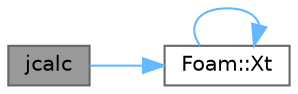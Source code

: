 digraph "jcalc"
{
 // LATEX_PDF_SIZE
  bgcolor="transparent";
  edge [fontname=Helvetica,fontsize=10,labelfontname=Helvetica,labelfontsize=10];
  node [fontname=Helvetica,fontsize=10,shape=box,height=0.2,width=0.4];
  rankdir="LR";
  Node1 [id="Node000001",label="jcalc",height=0.2,width=0.4,color="gray40", fillcolor="grey60", style="filled", fontcolor="black",tooltip=" "];
  Node1 -> Node2 [id="edge1_Node000001_Node000002",color="steelblue1",style="solid",tooltip=" "];
  Node2 [id="Node000002",label="Foam::Xt",height=0.2,width=0.4,color="grey40", fillcolor="white", style="filled",URL="$namespaceFoam.html#a7b72dad73ed455048789c8e502cfc11c",tooltip=" "];
  Node2 -> Node2 [id="edge2_Node000002_Node000002",color="steelblue1",style="solid",tooltip=" "];
}
